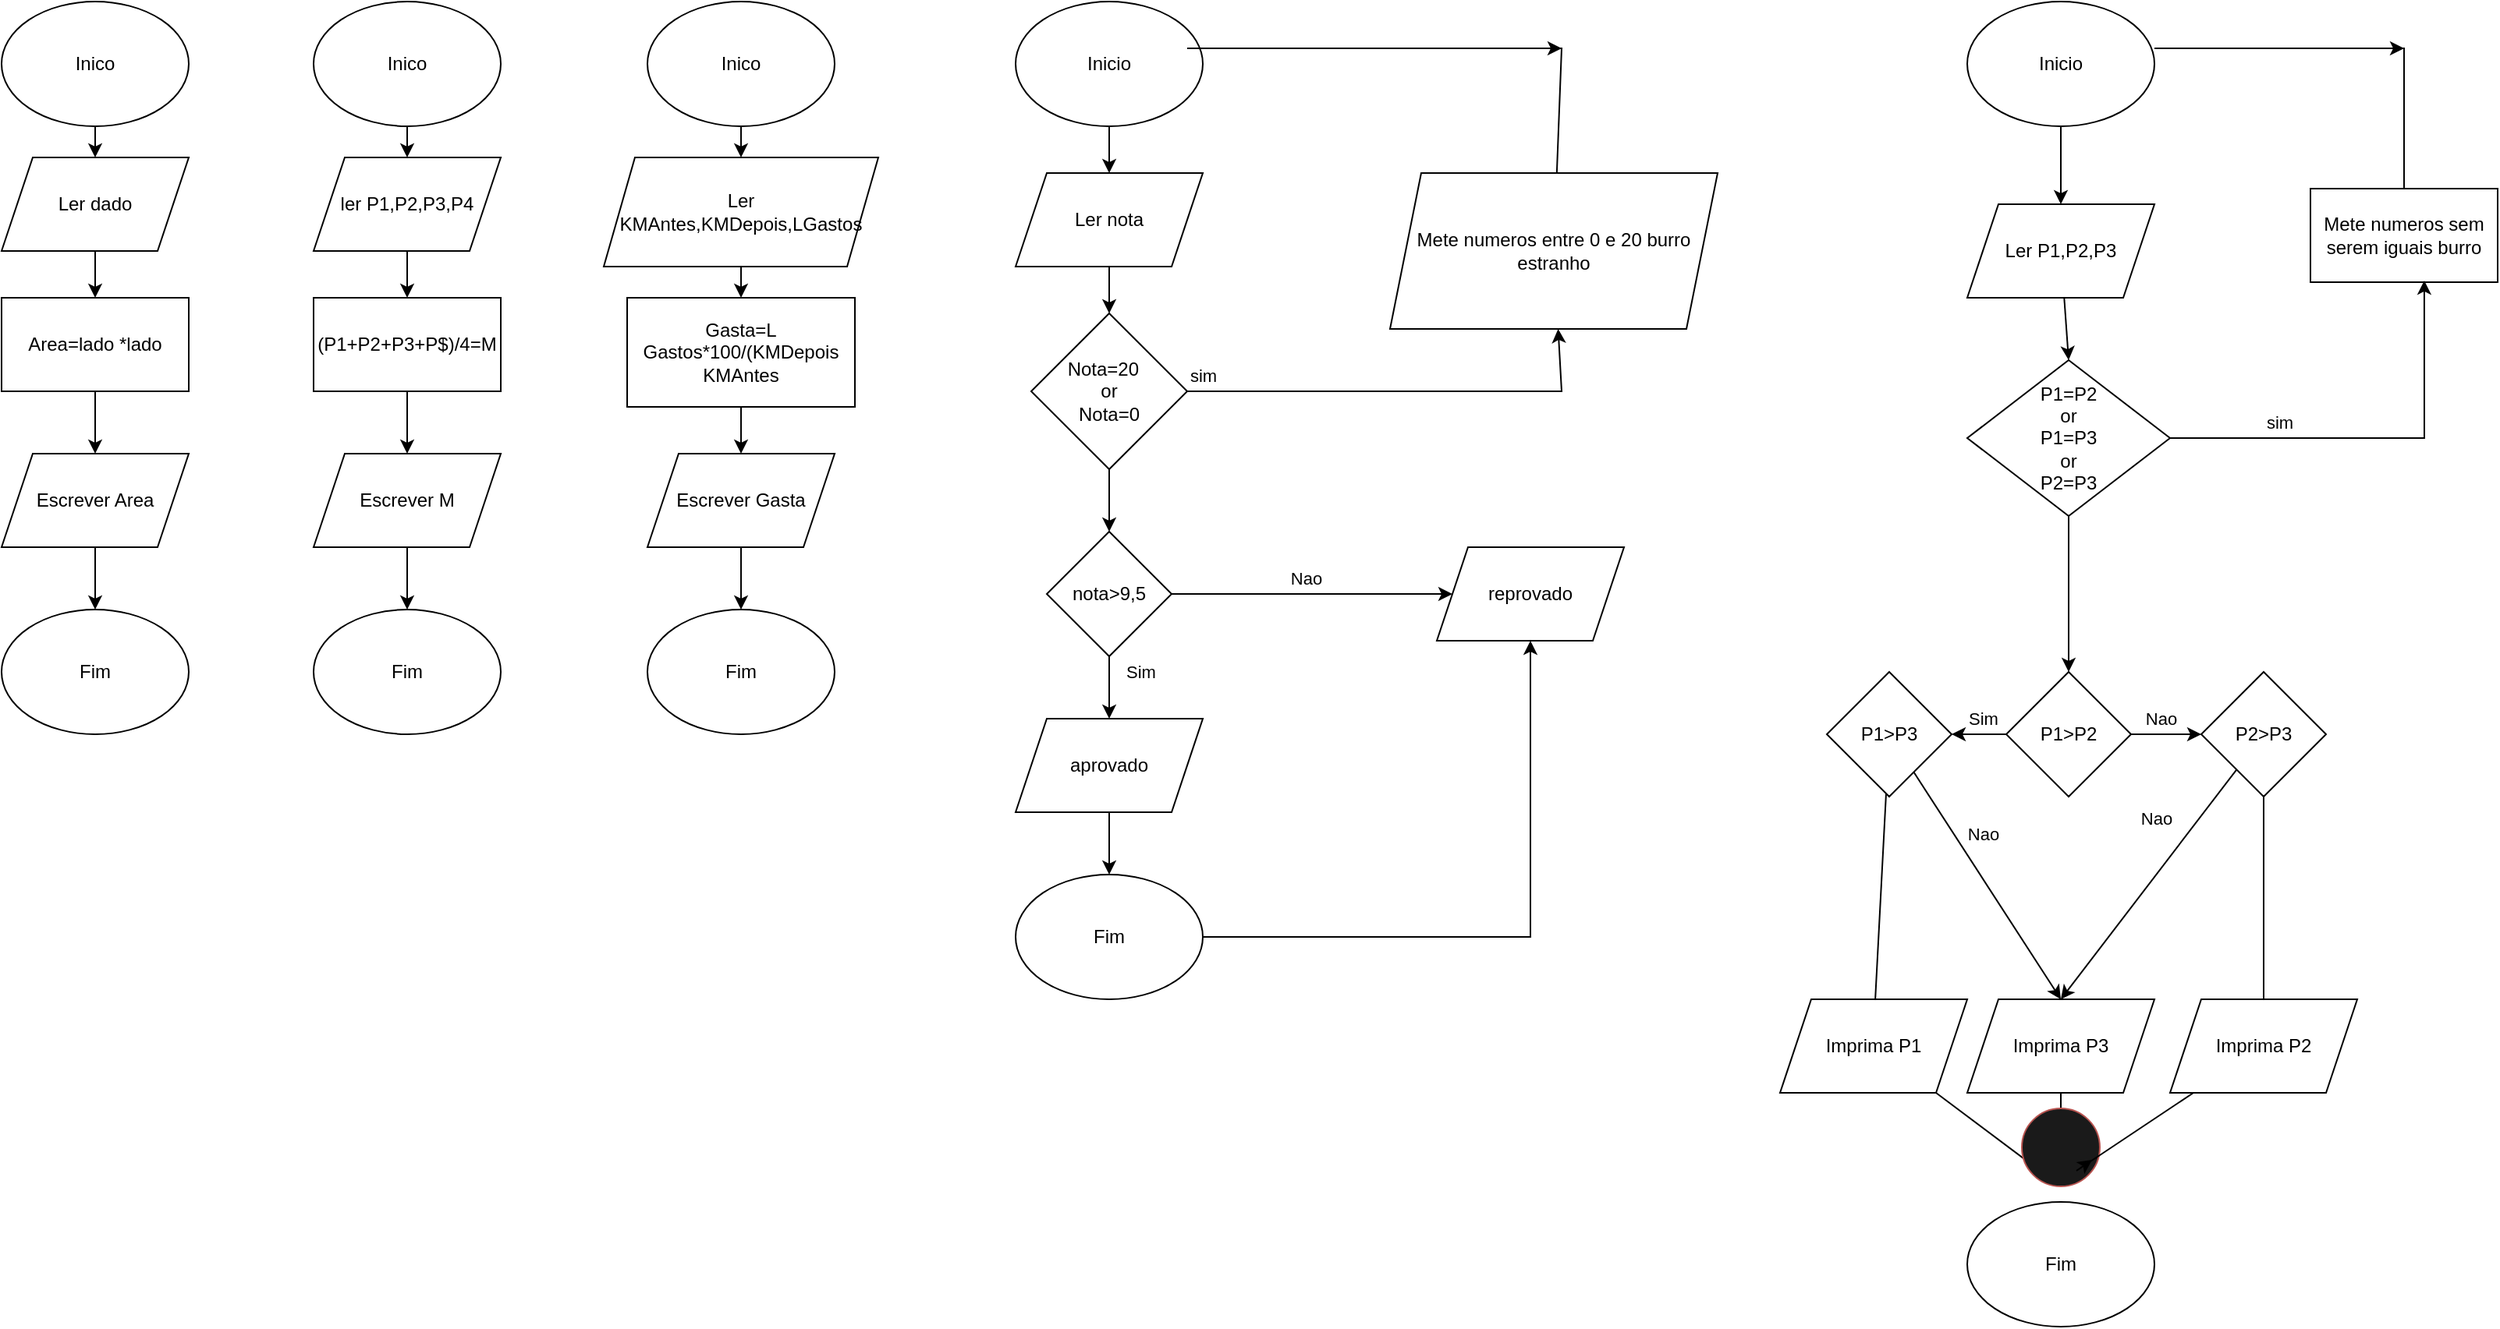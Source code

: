 <mxfile version="24.7.16">
  <diagram name="Página-1" id="lc-kDUkgLfZonsg9K-N3">
    <mxGraphModel dx="1393" dy="801" grid="1" gridSize="10" guides="1" tooltips="1" connect="1" arrows="1" fold="1" page="1" pageScale="1" pageWidth="827" pageHeight="1169" math="0" shadow="0">
      <root>
        <mxCell id="0" />
        <mxCell id="1" parent="0" />
        <mxCell id="MbKp4PFsTTme_0ETobkg-6" style="edgeStyle=none;rounded=0;orthogonalLoop=1;jettySize=auto;html=1;exitX=0.5;exitY=1;exitDx=0;exitDy=0;" edge="1" parent="1" source="MbKp4PFsTTme_0ETobkg-1" target="MbKp4PFsTTme_0ETobkg-2">
          <mxGeometry relative="1" as="geometry" />
        </mxCell>
        <mxCell id="MbKp4PFsTTme_0ETobkg-1" value="Inico" style="ellipse;whiteSpace=wrap;html=1;" vertex="1" parent="1">
          <mxGeometry y="40" width="120" height="80" as="geometry" />
        </mxCell>
        <mxCell id="MbKp4PFsTTme_0ETobkg-7" style="edgeStyle=none;rounded=0;orthogonalLoop=1;jettySize=auto;html=1;exitX=0.5;exitY=1;exitDx=0;exitDy=0;entryX=0.5;entryY=0;entryDx=0;entryDy=0;" edge="1" parent="1" source="MbKp4PFsTTme_0ETobkg-2" target="MbKp4PFsTTme_0ETobkg-3">
          <mxGeometry relative="1" as="geometry" />
        </mxCell>
        <mxCell id="MbKp4PFsTTme_0ETobkg-2" value="Ler dado" style="shape=parallelogram;perimeter=parallelogramPerimeter;whiteSpace=wrap;html=1;fixedSize=1;" vertex="1" parent="1">
          <mxGeometry y="140" width="120" height="60" as="geometry" />
        </mxCell>
        <mxCell id="MbKp4PFsTTme_0ETobkg-8" style="edgeStyle=none;rounded=0;orthogonalLoop=1;jettySize=auto;html=1;exitX=0.5;exitY=1;exitDx=0;exitDy=0;entryX=0.5;entryY=0;entryDx=0;entryDy=0;" edge="1" parent="1" source="MbKp4PFsTTme_0ETobkg-3" target="MbKp4PFsTTme_0ETobkg-4">
          <mxGeometry relative="1" as="geometry" />
        </mxCell>
        <mxCell id="MbKp4PFsTTme_0ETobkg-3" value="Area=lado *lado" style="rounded=0;whiteSpace=wrap;html=1;" vertex="1" parent="1">
          <mxGeometry y="230" width="120" height="60" as="geometry" />
        </mxCell>
        <mxCell id="MbKp4PFsTTme_0ETobkg-9" style="edgeStyle=none;rounded=0;orthogonalLoop=1;jettySize=auto;html=1;exitX=0.5;exitY=1;exitDx=0;exitDy=0;entryX=0.5;entryY=0;entryDx=0;entryDy=0;" edge="1" parent="1" source="MbKp4PFsTTme_0ETobkg-4" target="MbKp4PFsTTme_0ETobkg-5">
          <mxGeometry relative="1" as="geometry" />
        </mxCell>
        <mxCell id="MbKp4PFsTTme_0ETobkg-4" value="Escrever Area" style="shape=parallelogram;perimeter=parallelogramPerimeter;whiteSpace=wrap;html=1;fixedSize=1;" vertex="1" parent="1">
          <mxGeometry y="330" width="120" height="60" as="geometry" />
        </mxCell>
        <mxCell id="MbKp4PFsTTme_0ETobkg-5" value="Fim" style="ellipse;whiteSpace=wrap;html=1;" vertex="1" parent="1">
          <mxGeometry y="430" width="120" height="80" as="geometry" />
        </mxCell>
        <mxCell id="MbKp4PFsTTme_0ETobkg-19" style="edgeStyle=none;rounded=0;orthogonalLoop=1;jettySize=auto;html=1;exitX=0.5;exitY=1;exitDx=0;exitDy=0;" edge="1" parent="1" source="MbKp4PFsTTme_0ETobkg-20" target="MbKp4PFsTTme_0ETobkg-22">
          <mxGeometry relative="1" as="geometry" />
        </mxCell>
        <mxCell id="MbKp4PFsTTme_0ETobkg-20" value="Inico" style="ellipse;whiteSpace=wrap;html=1;" vertex="1" parent="1">
          <mxGeometry x="200" y="40" width="120" height="80" as="geometry" />
        </mxCell>
        <mxCell id="MbKp4PFsTTme_0ETobkg-21" style="edgeStyle=none;rounded=0;orthogonalLoop=1;jettySize=auto;html=1;exitX=0.5;exitY=1;exitDx=0;exitDy=0;entryX=0.5;entryY=0;entryDx=0;entryDy=0;" edge="1" parent="1" source="MbKp4PFsTTme_0ETobkg-22" target="MbKp4PFsTTme_0ETobkg-24">
          <mxGeometry relative="1" as="geometry" />
        </mxCell>
        <mxCell id="MbKp4PFsTTme_0ETobkg-22" value="ler P1,P2,P3,P4" style="shape=parallelogram;perimeter=parallelogramPerimeter;whiteSpace=wrap;html=1;fixedSize=1;" vertex="1" parent="1">
          <mxGeometry x="200" y="140" width="120" height="60" as="geometry" />
        </mxCell>
        <mxCell id="MbKp4PFsTTme_0ETobkg-23" style="edgeStyle=none;rounded=0;orthogonalLoop=1;jettySize=auto;html=1;exitX=0.5;exitY=1;exitDx=0;exitDy=0;entryX=0.5;entryY=0;entryDx=0;entryDy=0;" edge="1" parent="1" source="MbKp4PFsTTme_0ETobkg-24" target="MbKp4PFsTTme_0ETobkg-26">
          <mxGeometry relative="1" as="geometry" />
        </mxCell>
        <mxCell id="MbKp4PFsTTme_0ETobkg-24" value="(P1+P2+P3+P$)/4=M" style="rounded=0;whiteSpace=wrap;html=1;" vertex="1" parent="1">
          <mxGeometry x="200" y="230" width="120" height="60" as="geometry" />
        </mxCell>
        <mxCell id="MbKp4PFsTTme_0ETobkg-25" style="edgeStyle=none;rounded=0;orthogonalLoop=1;jettySize=auto;html=1;exitX=0.5;exitY=1;exitDx=0;exitDy=0;entryX=0.5;entryY=0;entryDx=0;entryDy=0;" edge="1" parent="1" source="MbKp4PFsTTme_0ETobkg-26" target="MbKp4PFsTTme_0ETobkg-27">
          <mxGeometry relative="1" as="geometry" />
        </mxCell>
        <mxCell id="MbKp4PFsTTme_0ETobkg-26" value="Escrever M" style="shape=parallelogram;perimeter=parallelogramPerimeter;whiteSpace=wrap;html=1;fixedSize=1;" vertex="1" parent="1">
          <mxGeometry x="200" y="330" width="120" height="60" as="geometry" />
        </mxCell>
        <mxCell id="MbKp4PFsTTme_0ETobkg-27" value="Fim" style="ellipse;whiteSpace=wrap;html=1;" vertex="1" parent="1">
          <mxGeometry x="200" y="430" width="120" height="80" as="geometry" />
        </mxCell>
        <mxCell id="MbKp4PFsTTme_0ETobkg-28" style="edgeStyle=none;rounded=0;orthogonalLoop=1;jettySize=auto;html=1;exitX=0.5;exitY=1;exitDx=0;exitDy=0;" edge="1" parent="1" source="MbKp4PFsTTme_0ETobkg-29" target="MbKp4PFsTTme_0ETobkg-31">
          <mxGeometry relative="1" as="geometry" />
        </mxCell>
        <mxCell id="MbKp4PFsTTme_0ETobkg-29" value="Inico" style="ellipse;whiteSpace=wrap;html=1;" vertex="1" parent="1">
          <mxGeometry x="414" y="40" width="120" height="80" as="geometry" />
        </mxCell>
        <mxCell id="MbKp4PFsTTme_0ETobkg-30" style="edgeStyle=none;rounded=0;orthogonalLoop=1;jettySize=auto;html=1;exitX=0.5;exitY=1;exitDx=0;exitDy=0;entryX=0.5;entryY=0;entryDx=0;entryDy=0;" edge="1" parent="1" source="MbKp4PFsTTme_0ETobkg-31" target="MbKp4PFsTTme_0ETobkg-33">
          <mxGeometry relative="1" as="geometry" />
        </mxCell>
        <mxCell id="MbKp4PFsTTme_0ETobkg-31" value="Ler KMAntes,KMDepois,LGastos" style="shape=parallelogram;perimeter=parallelogramPerimeter;whiteSpace=wrap;html=1;fixedSize=1;" vertex="1" parent="1">
          <mxGeometry x="386" y="140" width="176" height="70" as="geometry" />
        </mxCell>
        <mxCell id="MbKp4PFsTTme_0ETobkg-32" style="edgeStyle=none;rounded=0;orthogonalLoop=1;jettySize=auto;html=1;exitX=0.5;exitY=1;exitDx=0;exitDy=0;entryX=0.5;entryY=0;entryDx=0;entryDy=0;" edge="1" parent="1" source="MbKp4PFsTTme_0ETobkg-33" target="MbKp4PFsTTme_0ETobkg-35">
          <mxGeometry relative="1" as="geometry" />
        </mxCell>
        <mxCell id="MbKp4PFsTTme_0ETobkg-33" value="Gasta=L Gastos*100/(KMDepois KMAntes" style="rounded=0;whiteSpace=wrap;html=1;" vertex="1" parent="1">
          <mxGeometry x="401" y="230" width="146" height="70" as="geometry" />
        </mxCell>
        <mxCell id="MbKp4PFsTTme_0ETobkg-34" style="edgeStyle=none;rounded=0;orthogonalLoop=1;jettySize=auto;html=1;exitX=0.5;exitY=1;exitDx=0;exitDy=0;entryX=0.5;entryY=0;entryDx=0;entryDy=0;" edge="1" parent="1" source="MbKp4PFsTTme_0ETobkg-35" target="MbKp4PFsTTme_0ETobkg-36">
          <mxGeometry relative="1" as="geometry" />
        </mxCell>
        <mxCell id="MbKp4PFsTTme_0ETobkg-35" value="Escrever Gasta" style="shape=parallelogram;perimeter=parallelogramPerimeter;whiteSpace=wrap;html=1;fixedSize=1;" vertex="1" parent="1">
          <mxGeometry x="414" y="330" width="120" height="60" as="geometry" />
        </mxCell>
        <mxCell id="MbKp4PFsTTme_0ETobkg-36" value="Fim" style="ellipse;whiteSpace=wrap;html=1;" vertex="1" parent="1">
          <mxGeometry x="414" y="430" width="120" height="80" as="geometry" />
        </mxCell>
        <mxCell id="MbKp4PFsTTme_0ETobkg-152" style="edgeStyle=none;rounded=0;orthogonalLoop=1;jettySize=auto;html=1;exitX=0.5;exitY=1;exitDx=0;exitDy=0;entryX=0.5;entryY=0;entryDx=0;entryDy=0;" edge="1" parent="1" source="MbKp4PFsTTme_0ETobkg-46" target="MbKp4PFsTTme_0ETobkg-47">
          <mxGeometry relative="1" as="geometry" />
        </mxCell>
        <mxCell id="MbKp4PFsTTme_0ETobkg-46" value="Inicio" style="ellipse;whiteSpace=wrap;html=1;" vertex="1" parent="1">
          <mxGeometry x="650" y="40" width="120" height="80" as="geometry" />
        </mxCell>
        <mxCell id="MbKp4PFsTTme_0ETobkg-153" style="edgeStyle=none;rounded=0;orthogonalLoop=1;jettySize=auto;html=1;exitX=0.5;exitY=1;exitDx=0;exitDy=0;entryX=0.5;entryY=0;entryDx=0;entryDy=0;" edge="1" parent="1" source="MbKp4PFsTTme_0ETobkg-47" target="MbKp4PFsTTme_0ETobkg-52">
          <mxGeometry relative="1" as="geometry" />
        </mxCell>
        <mxCell id="MbKp4PFsTTme_0ETobkg-47" value="Ler nota" style="shape=parallelogram;perimeter=parallelogramPerimeter;whiteSpace=wrap;html=1;fixedSize=1;" vertex="1" parent="1">
          <mxGeometry x="650" y="150" width="120" height="60" as="geometry" />
        </mxCell>
        <mxCell id="MbKp4PFsTTme_0ETobkg-160" style="edgeStyle=none;rounded=0;orthogonalLoop=1;jettySize=auto;html=1;" edge="1" parent="1" source="MbKp4PFsTTme_0ETobkg-50" target="MbKp4PFsTTme_0ETobkg-158">
          <mxGeometry relative="1" as="geometry" />
        </mxCell>
        <mxCell id="MbKp4PFsTTme_0ETobkg-165" value="Sim" style="edgeLabel;html=1;align=center;verticalAlign=middle;resizable=0;points=[];" vertex="1" connectable="0" parent="MbKp4PFsTTme_0ETobkg-160">
          <mxGeometry x="-0.4" y="1" relative="1" as="geometry">
            <mxPoint x="19" y="-2" as="offset" />
          </mxGeometry>
        </mxCell>
        <mxCell id="MbKp4PFsTTme_0ETobkg-162" style="edgeStyle=none;rounded=0;orthogonalLoop=1;jettySize=auto;html=1;exitX=1;exitY=0.5;exitDx=0;exitDy=0;entryX=0;entryY=0.5;entryDx=0;entryDy=0;" edge="1" parent="1" source="MbKp4PFsTTme_0ETobkg-50" target="MbKp4PFsTTme_0ETobkg-151">
          <mxGeometry relative="1" as="geometry" />
        </mxCell>
        <mxCell id="MbKp4PFsTTme_0ETobkg-164" value="Nao" style="edgeLabel;html=1;align=center;verticalAlign=middle;resizable=0;points=[];" vertex="1" connectable="0" parent="MbKp4PFsTTme_0ETobkg-162">
          <mxGeometry x="-0.044" y="-4" relative="1" as="geometry">
            <mxPoint y="-14" as="offset" />
          </mxGeometry>
        </mxCell>
        <mxCell id="MbKp4PFsTTme_0ETobkg-50" value="nota&amp;gt;9,5" style="rhombus;whiteSpace=wrap;html=1;" vertex="1" parent="1">
          <mxGeometry x="670" y="380" width="80" height="80" as="geometry" />
        </mxCell>
        <mxCell id="MbKp4PFsTTme_0ETobkg-170" style="edgeStyle=none;rounded=0;orthogonalLoop=1;jettySize=auto;html=1;" edge="1" parent="1" source="MbKp4PFsTTme_0ETobkg-51">
          <mxGeometry relative="1" as="geometry">
            <mxPoint x="1000" y="70" as="targetPoint" />
            <Array as="points">
              <mxPoint x="1000" y="70" />
              <mxPoint x="760" y="70" />
            </Array>
          </mxGeometry>
        </mxCell>
        <mxCell id="MbKp4PFsTTme_0ETobkg-51" value="Mete numeros entre 0 e 20 burro estranho" style="shape=parallelogram;perimeter=parallelogramPerimeter;whiteSpace=wrap;html=1;fixedSize=1;" vertex="1" parent="1">
          <mxGeometry x="890" y="150" width="210" height="100" as="geometry" />
        </mxCell>
        <mxCell id="MbKp4PFsTTme_0ETobkg-154" style="edgeStyle=none;rounded=0;orthogonalLoop=1;jettySize=auto;html=1;exitX=0.5;exitY=1;exitDx=0;exitDy=0;" edge="1" parent="1" source="MbKp4PFsTTme_0ETobkg-52" target="MbKp4PFsTTme_0ETobkg-50">
          <mxGeometry relative="1" as="geometry" />
        </mxCell>
        <mxCell id="MbKp4PFsTTme_0ETobkg-155" style="edgeStyle=none;rounded=0;orthogonalLoop=1;jettySize=auto;html=1;exitX=1;exitY=0.5;exitDx=0;exitDy=0;" edge="1" parent="1" source="MbKp4PFsTTme_0ETobkg-52" target="MbKp4PFsTTme_0ETobkg-51">
          <mxGeometry relative="1" as="geometry">
            <Array as="points">
              <mxPoint x="1000" y="290" />
            </Array>
          </mxGeometry>
        </mxCell>
        <mxCell id="MbKp4PFsTTme_0ETobkg-163" value="sim" style="edgeLabel;html=1;align=center;verticalAlign=middle;resizable=0;points=[];" vertex="1" connectable="0" parent="MbKp4PFsTTme_0ETobkg-155">
          <mxGeometry x="-0.457" relative="1" as="geometry">
            <mxPoint x="-66" y="-10" as="offset" />
          </mxGeometry>
        </mxCell>
        <mxCell id="MbKp4PFsTTme_0ETobkg-52" value="Nota=20&lt;span style=&quot;white-space: pre;&quot;&gt;&#x9;&lt;/span&gt;&lt;div&gt;or&lt;/div&gt;&lt;div&gt;Nota=0&lt;/div&gt;" style="rhombus;whiteSpace=wrap;html=1;" vertex="1" parent="1">
          <mxGeometry x="660" y="240" width="100" height="100" as="geometry" />
        </mxCell>
        <mxCell id="MbKp4PFsTTme_0ETobkg-151" value="reprovado" style="shape=parallelogram;perimeter=parallelogramPerimeter;whiteSpace=wrap;html=1;fixedSize=1;" vertex="1" parent="1">
          <mxGeometry x="920" y="390" width="120" height="60" as="geometry" />
        </mxCell>
        <mxCell id="MbKp4PFsTTme_0ETobkg-161" style="edgeStyle=none;rounded=0;orthogonalLoop=1;jettySize=auto;html=1;" edge="1" parent="1" source="MbKp4PFsTTme_0ETobkg-158" target="MbKp4PFsTTme_0ETobkg-159">
          <mxGeometry relative="1" as="geometry" />
        </mxCell>
        <mxCell id="MbKp4PFsTTme_0ETobkg-158" value="aprovado" style="shape=parallelogram;perimeter=parallelogramPerimeter;whiteSpace=wrap;html=1;fixedSize=1;" vertex="1" parent="1">
          <mxGeometry x="650" y="500" width="120" height="60" as="geometry" />
        </mxCell>
        <mxCell id="MbKp4PFsTTme_0ETobkg-168" style="edgeStyle=orthogonalEdgeStyle;rounded=0;orthogonalLoop=1;jettySize=auto;html=1;entryX=0.5;entryY=1;entryDx=0;entryDy=0;" edge="1" parent="1" source="MbKp4PFsTTme_0ETobkg-159" target="MbKp4PFsTTme_0ETobkg-151">
          <mxGeometry relative="1" as="geometry" />
        </mxCell>
        <mxCell id="MbKp4PFsTTme_0ETobkg-159" value="Fim" style="ellipse;whiteSpace=wrap;html=1;" vertex="1" parent="1">
          <mxGeometry x="650" y="600" width="120" height="80" as="geometry" />
        </mxCell>
        <mxCell id="MbKp4PFsTTme_0ETobkg-175" style="edgeStyle=none;rounded=0;orthogonalLoop=1;jettySize=auto;html=1;entryX=0.5;entryY=0;entryDx=0;entryDy=0;" edge="1" parent="1" source="MbKp4PFsTTme_0ETobkg-171" target="MbKp4PFsTTme_0ETobkg-172">
          <mxGeometry relative="1" as="geometry" />
        </mxCell>
        <mxCell id="MbKp4PFsTTme_0ETobkg-171" value="Inicio" style="ellipse;whiteSpace=wrap;html=1;" vertex="1" parent="1">
          <mxGeometry x="1260" y="40" width="120" height="80" as="geometry" />
        </mxCell>
        <mxCell id="MbKp4PFsTTme_0ETobkg-176" style="edgeStyle=none;rounded=0;orthogonalLoop=1;jettySize=auto;html=1;entryX=0.5;entryY=0;entryDx=0;entryDy=0;" edge="1" parent="1" source="MbKp4PFsTTme_0ETobkg-172" target="MbKp4PFsTTme_0ETobkg-173">
          <mxGeometry relative="1" as="geometry" />
        </mxCell>
        <mxCell id="MbKp4PFsTTme_0ETobkg-172" value="Ler P1,P2,P3" style="shape=parallelogram;perimeter=parallelogramPerimeter;whiteSpace=wrap;html=1;fixedSize=1;" vertex="1" parent="1">
          <mxGeometry x="1260" y="170" width="120" height="60" as="geometry" />
        </mxCell>
        <mxCell id="MbKp4PFsTTme_0ETobkg-181" style="edgeStyle=none;rounded=0;orthogonalLoop=1;jettySize=auto;html=1;" edge="1" parent="1" source="MbKp4PFsTTme_0ETobkg-173" target="MbKp4PFsTTme_0ETobkg-182">
          <mxGeometry relative="1" as="geometry">
            <mxPoint x="1325" y="510" as="targetPoint" />
          </mxGeometry>
        </mxCell>
        <mxCell id="MbKp4PFsTTme_0ETobkg-173" value="P1=P2&lt;div&gt;or&lt;br&gt;&lt;div&gt;P1=P3&lt;/div&gt;&lt;div&gt;or&lt;/div&gt;&lt;div&gt;P2=P3&lt;/div&gt;&lt;/div&gt;" style="rhombus;whiteSpace=wrap;html=1;" vertex="1" parent="1">
          <mxGeometry x="1260" y="270" width="130" height="100" as="geometry" />
        </mxCell>
        <mxCell id="MbKp4PFsTTme_0ETobkg-180" style="edgeStyle=none;rounded=0;orthogonalLoop=1;jettySize=auto;html=1;" edge="1" parent="1" source="MbKp4PFsTTme_0ETobkg-174">
          <mxGeometry relative="1" as="geometry">
            <mxPoint x="1540" y="70" as="targetPoint" />
            <Array as="points">
              <mxPoint x="1540" y="70" />
              <mxPoint x="1380" y="70" />
            </Array>
          </mxGeometry>
        </mxCell>
        <mxCell id="MbKp4PFsTTme_0ETobkg-174" value="Mete numeros sem serem iguais burro" style="rounded=0;whiteSpace=wrap;html=1;" vertex="1" parent="1">
          <mxGeometry x="1480" y="160" width="120" height="60" as="geometry" />
        </mxCell>
        <mxCell id="MbKp4PFsTTme_0ETobkg-178" style="edgeStyle=orthogonalEdgeStyle;rounded=0;orthogonalLoop=1;jettySize=auto;html=1;entryX=0.608;entryY=0.983;entryDx=0;entryDy=0;entryPerimeter=0;" edge="1" parent="1" source="MbKp4PFsTTme_0ETobkg-173" target="MbKp4PFsTTme_0ETobkg-174">
          <mxGeometry relative="1" as="geometry" />
        </mxCell>
        <mxCell id="MbKp4PFsTTme_0ETobkg-179" value="sim" style="edgeLabel;html=1;align=center;verticalAlign=middle;resizable=0;points=[];" vertex="1" connectable="0" parent="MbKp4PFsTTme_0ETobkg-178">
          <mxGeometry x="-0.47" y="-4" relative="1" as="geometry">
            <mxPoint y="-14" as="offset" />
          </mxGeometry>
        </mxCell>
        <mxCell id="MbKp4PFsTTme_0ETobkg-185" style="edgeStyle=none;rounded=0;orthogonalLoop=1;jettySize=auto;html=1;entryX=1;entryY=0.5;entryDx=0;entryDy=0;" edge="1" parent="1" source="MbKp4PFsTTme_0ETobkg-182" target="MbKp4PFsTTme_0ETobkg-183">
          <mxGeometry relative="1" as="geometry" />
        </mxCell>
        <mxCell id="MbKp4PFsTTme_0ETobkg-201" value="Sim" style="edgeLabel;html=1;align=center;verticalAlign=middle;resizable=0;points=[];" vertex="1" connectable="0" parent="MbKp4PFsTTme_0ETobkg-185">
          <mxGeometry x="0.086" y="-3" relative="1" as="geometry">
            <mxPoint x="4" y="-7" as="offset" />
          </mxGeometry>
        </mxCell>
        <mxCell id="MbKp4PFsTTme_0ETobkg-186" style="edgeStyle=none;rounded=0;orthogonalLoop=1;jettySize=auto;html=1;" edge="1" parent="1" source="MbKp4PFsTTme_0ETobkg-182" target="MbKp4PFsTTme_0ETobkg-184">
          <mxGeometry relative="1" as="geometry" />
        </mxCell>
        <mxCell id="MbKp4PFsTTme_0ETobkg-200" value="Nao" style="edgeLabel;html=1;align=center;verticalAlign=middle;resizable=0;points=[];" vertex="1" connectable="0" parent="MbKp4PFsTTme_0ETobkg-186">
          <mxGeometry x="-0.156" y="2" relative="1" as="geometry">
            <mxPoint y="-8" as="offset" />
          </mxGeometry>
        </mxCell>
        <mxCell id="MbKp4PFsTTme_0ETobkg-182" value="P1&amp;gt;P2" style="rhombus;whiteSpace=wrap;html=1;" vertex="1" parent="1">
          <mxGeometry x="1285" y="470" width="80" height="80" as="geometry" />
        </mxCell>
        <mxCell id="MbKp4PFsTTme_0ETobkg-187" style="edgeStyle=none;rounded=0;orthogonalLoop=1;jettySize=auto;html=1;" edge="1" parent="1" source="MbKp4PFsTTme_0ETobkg-183" target="MbKp4PFsTTme_0ETobkg-190">
          <mxGeometry relative="1" as="geometry">
            <mxPoint x="1210" y="670" as="targetPoint" />
            <Array as="points">
              <mxPoint x="1200" y="700" />
            </Array>
          </mxGeometry>
        </mxCell>
        <mxCell id="MbKp4PFsTTme_0ETobkg-211" style="edgeStyle=none;rounded=0;orthogonalLoop=1;jettySize=auto;html=1;entryX=0.5;entryY=0;entryDx=0;entryDy=0;" edge="1" parent="1" source="MbKp4PFsTTme_0ETobkg-183" target="MbKp4PFsTTme_0ETobkg-191">
          <mxGeometry relative="1" as="geometry" />
        </mxCell>
        <mxCell id="MbKp4PFsTTme_0ETobkg-214" value="Nao" style="edgeLabel;html=1;align=center;verticalAlign=middle;resizable=0;points=[];" vertex="1" connectable="0" parent="MbKp4PFsTTme_0ETobkg-211">
          <mxGeometry x="-0.251" relative="1" as="geometry">
            <mxPoint x="9" y="-15" as="offset" />
          </mxGeometry>
        </mxCell>
        <mxCell id="MbKp4PFsTTme_0ETobkg-183" value="P1&amp;gt;P3" style="rhombus;whiteSpace=wrap;html=1;" vertex="1" parent="1">
          <mxGeometry x="1170" y="470" width="80" height="80" as="geometry" />
        </mxCell>
        <mxCell id="MbKp4PFsTTme_0ETobkg-188" style="edgeStyle=none;rounded=0;orthogonalLoop=1;jettySize=auto;html=1;" edge="1" parent="1" source="MbKp4PFsTTme_0ETobkg-184" target="MbKp4PFsTTme_0ETobkg-189">
          <mxGeometry relative="1" as="geometry">
            <mxPoint x="1450" y="660" as="targetPoint" />
            <Array as="points">
              <mxPoint x="1450" y="700" />
            </Array>
          </mxGeometry>
        </mxCell>
        <mxCell id="MbKp4PFsTTme_0ETobkg-212" style="edgeStyle=none;rounded=0;orthogonalLoop=1;jettySize=auto;html=1;entryX=0.5;entryY=0;entryDx=0;entryDy=0;" edge="1" parent="1" source="MbKp4PFsTTme_0ETobkg-184" target="MbKp4PFsTTme_0ETobkg-191">
          <mxGeometry relative="1" as="geometry" />
        </mxCell>
        <mxCell id="MbKp4PFsTTme_0ETobkg-213" value="Nao" style="edgeLabel;html=1;align=center;verticalAlign=middle;resizable=0;points=[];" vertex="1" connectable="0" parent="MbKp4PFsTTme_0ETobkg-212">
          <mxGeometry x="-0.383" y="1" relative="1" as="geometry">
            <mxPoint x="-18" y="-15" as="offset" />
          </mxGeometry>
        </mxCell>
        <mxCell id="MbKp4PFsTTme_0ETobkg-184" value="P2&amp;gt;P3" style="rhombus;whiteSpace=wrap;html=1;" vertex="1" parent="1">
          <mxGeometry x="1410" y="470" width="80" height="80" as="geometry" />
        </mxCell>
        <mxCell id="MbKp4PFsTTme_0ETobkg-189" value="Imprima P2" style="shape=parallelogram;perimeter=parallelogramPerimeter;whiteSpace=wrap;html=1;fixedSize=1;" vertex="1" parent="1">
          <mxGeometry x="1390" y="680" width="120" height="60" as="geometry" />
        </mxCell>
        <mxCell id="MbKp4PFsTTme_0ETobkg-208" style="edgeStyle=none;rounded=0;orthogonalLoop=1;jettySize=auto;html=1;entryX=0.5;entryY=1;entryDx=0;entryDy=0;" edge="1" parent="1" source="MbKp4PFsTTme_0ETobkg-190" target="MbKp4PFsTTme_0ETobkg-202">
          <mxGeometry relative="1" as="geometry" />
        </mxCell>
        <mxCell id="MbKp4PFsTTme_0ETobkg-190" value="Imprima P1" style="shape=parallelogram;perimeter=parallelogramPerimeter;whiteSpace=wrap;html=1;fixedSize=1;" vertex="1" parent="1">
          <mxGeometry x="1140" y="680" width="120" height="60" as="geometry" />
        </mxCell>
        <mxCell id="MbKp4PFsTTme_0ETobkg-209" style="edgeStyle=none;rounded=0;orthogonalLoop=1;jettySize=auto;html=1;" edge="1" parent="1" source="MbKp4PFsTTme_0ETobkg-191" target="MbKp4PFsTTme_0ETobkg-202">
          <mxGeometry relative="1" as="geometry">
            <Array as="points">
              <mxPoint x="1320" y="770" />
            </Array>
          </mxGeometry>
        </mxCell>
        <mxCell id="MbKp4PFsTTme_0ETobkg-191" value="Imprima P3" style="shape=parallelogram;perimeter=parallelogramPerimeter;whiteSpace=wrap;html=1;fixedSize=1;" vertex="1" parent="1">
          <mxGeometry x="1260" y="680" width="120" height="60" as="geometry" />
        </mxCell>
        <mxCell id="MbKp4PFsTTme_0ETobkg-192" value="Fim" style="ellipse;whiteSpace=wrap;html=1;" vertex="1" parent="1">
          <mxGeometry x="1260" y="810" width="120" height="80" as="geometry" />
        </mxCell>
        <mxCell id="MbKp4PFsTTme_0ETobkg-202" value="" style="ellipse;whiteSpace=wrap;html=1;aspect=fixed;fillColor=#1A1A1A;strokeColor=#b85450;" vertex="1" parent="1">
          <mxGeometry x="1295" y="750" width="50" height="50" as="geometry" />
        </mxCell>
        <mxCell id="MbKp4PFsTTme_0ETobkg-207" style="edgeStyle=none;rounded=0;orthogonalLoop=1;jettySize=auto;html=1;entryX=0.9;entryY=0.66;entryDx=0;entryDy=0;entryPerimeter=0;" edge="1" parent="1" source="MbKp4PFsTTme_0ETobkg-189" target="MbKp4PFsTTme_0ETobkg-202">
          <mxGeometry relative="1" as="geometry">
            <Array as="points">
              <mxPoint x="1330" y="790" />
            </Array>
          </mxGeometry>
        </mxCell>
      </root>
    </mxGraphModel>
  </diagram>
</mxfile>
